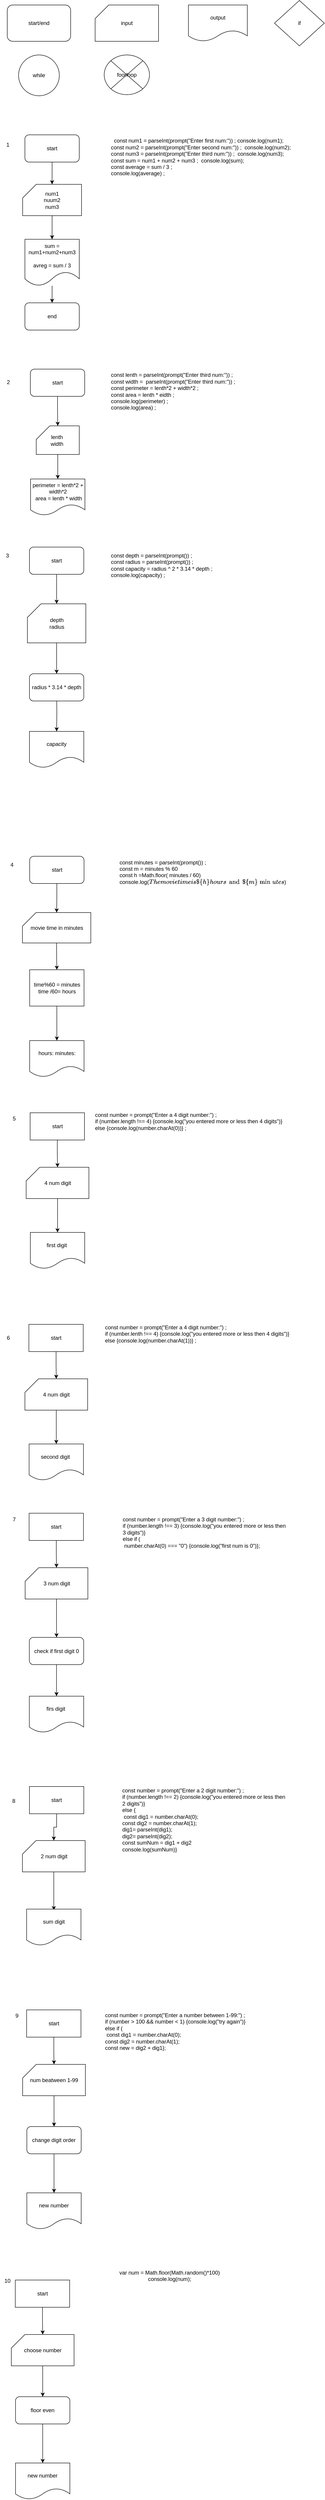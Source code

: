 <mxfile version="22.1.3" type="github">
  <diagram name="‫עמוד-1‬" id="b3e_gvgMo6vx1o-5YISL">
    <mxGraphModel dx="687" dy="740" grid="0" gridSize="10" guides="1" tooltips="1" connect="1" arrows="1" fold="1" page="1" pageScale="1" pageWidth="827" pageHeight="1169" math="0" shadow="0">
      <root>
        <mxCell id="0" />
        <mxCell id="1" parent="0" />
        <mxCell id="d4xMJePIRtDY04kefQE2-1" value="start/end" style="rounded=1;whiteSpace=wrap;html=1;" vertex="1" parent="1">
          <mxGeometry x="40" y="40" width="140" height="80" as="geometry" />
        </mxCell>
        <mxCell id="d4xMJePIRtDY04kefQE2-2" value="input" style="shape=card;whiteSpace=wrap;html=1;" vertex="1" parent="1">
          <mxGeometry x="234" y="40" width="140" height="80" as="geometry" />
        </mxCell>
        <mxCell id="d4xMJePIRtDY04kefQE2-3" value="output" style="shape=document;whiteSpace=wrap;html=1;boundedLbl=1;" vertex="1" parent="1">
          <mxGeometry x="440" y="40" width="130" height="80" as="geometry" />
        </mxCell>
        <mxCell id="d4xMJePIRtDY04kefQE2-4" value="while" style="ellipse;whiteSpace=wrap;html=1;aspect=fixed;" vertex="1" parent="1">
          <mxGeometry x="65" y="150" width="90" height="90" as="geometry" />
        </mxCell>
        <mxCell id="d4xMJePIRtDY04kefQE2-5" value="foorloop&lt;br&gt;" style="shape=sumEllipse;perimeter=ellipsePerimeter;whiteSpace=wrap;html=1;backgroundOutline=1;" vertex="1" parent="1">
          <mxGeometry x="254" y="150" width="100" height="87.5" as="geometry" />
        </mxCell>
        <mxCell id="d4xMJePIRtDY04kefQE2-6" value="if" style="rhombus;whiteSpace=wrap;html=1;" vertex="1" parent="1">
          <mxGeometry x="630" y="30" width="110" height="100" as="geometry" />
        </mxCell>
        <mxCell id="d4xMJePIRtDY04kefQE2-9" value="" style="edgeStyle=orthogonalEdgeStyle;rounded=0;orthogonalLoop=1;jettySize=auto;html=1;" edge="1" parent="1" source="d4xMJePIRtDY04kefQE2-7" target="d4xMJePIRtDY04kefQE2-8">
          <mxGeometry relative="1" as="geometry" />
        </mxCell>
        <mxCell id="d4xMJePIRtDY04kefQE2-7" value="start" style="rounded=1;whiteSpace=wrap;html=1;" vertex="1" parent="1">
          <mxGeometry x="79" y="326" width="120" height="60" as="geometry" />
        </mxCell>
        <mxCell id="d4xMJePIRtDY04kefQE2-11" value="" style="edgeStyle=orthogonalEdgeStyle;rounded=0;orthogonalLoop=1;jettySize=auto;html=1;" edge="1" parent="1" source="d4xMJePIRtDY04kefQE2-8" target="d4xMJePIRtDY04kefQE2-10">
          <mxGeometry relative="1" as="geometry" />
        </mxCell>
        <mxCell id="d4xMJePIRtDY04kefQE2-8" value="num1&lt;br&gt;nuum2&lt;br&gt;num3" style="shape=card;whiteSpace=wrap;html=1;" vertex="1" parent="1">
          <mxGeometry x="74" y="435" width="130" height="69" as="geometry" />
        </mxCell>
        <mxCell id="d4xMJePIRtDY04kefQE2-13" value="" style="edgeStyle=orthogonalEdgeStyle;rounded=0;orthogonalLoop=1;jettySize=auto;html=1;" edge="1" parent="1" source="d4xMJePIRtDY04kefQE2-10" target="d4xMJePIRtDY04kefQE2-12">
          <mxGeometry relative="1" as="geometry" />
        </mxCell>
        <mxCell id="d4xMJePIRtDY04kefQE2-10" value="sum = num1+num2+num3&lt;br&gt;&lt;br&gt;avreg = sum / 3" style="shape=document;whiteSpace=wrap;html=1;boundedLbl=1;" vertex="1" parent="1">
          <mxGeometry x="79" y="556" width="120" height="102.5" as="geometry" />
        </mxCell>
        <mxCell id="d4xMJePIRtDY04kefQE2-12" value="end" style="rounded=1;whiteSpace=wrap;html=1;" vertex="1" parent="1">
          <mxGeometry x="79" y="696" width="120" height="60" as="geometry" />
        </mxCell>
        <mxCell id="d4xMJePIRtDY04kefQE2-15" value="&lt;div&gt;&amp;nbsp; const num1 = parseInt(prompt(&quot;Enter first num:&quot;)) ; console.log(num1);&lt;/div&gt;&lt;div&gt;const num2 = parseInt(prompt(&quot;Enter second num:&quot;)) ;&amp;nbsp; console.log(num2);&lt;/div&gt;&lt;div&gt;const num3 = parseInt(prompt(&quot;Enter third num:&quot;)) ;&amp;nbsp; console.log(num3);&lt;/div&gt;&lt;div style=&quot;&quot;&gt;const sum = num1 + num2 + num3 ;&amp;nbsp; console.log(sum);&lt;/div&gt;&lt;div&gt;const average = sum / 3 ;&amp;nbsp;&lt;/div&gt;&lt;div&gt;console.log(average) ;&lt;/div&gt;" style="text;html=1;align=left;verticalAlign=middle;resizable=0;points=[];autosize=1;strokeColor=none;fillColor=none;" vertex="1" parent="1">
          <mxGeometry x="267" y="326" width="415" height="98" as="geometry" />
        </mxCell>
        <mxCell id="d4xMJePIRtDY04kefQE2-20" value="" style="edgeStyle=orthogonalEdgeStyle;rounded=0;orthogonalLoop=1;jettySize=auto;html=1;" edge="1" parent="1" source="d4xMJePIRtDY04kefQE2-16" target="d4xMJePIRtDY04kefQE2-19">
          <mxGeometry relative="1" as="geometry" />
        </mxCell>
        <mxCell id="d4xMJePIRtDY04kefQE2-16" value="start" style="rounded=1;whiteSpace=wrap;html=1;" vertex="1" parent="1">
          <mxGeometry x="91" y="842" width="120" height="60" as="geometry" />
        </mxCell>
        <mxCell id="d4xMJePIRtDY04kefQE2-22" value="" style="edgeStyle=orthogonalEdgeStyle;rounded=0;orthogonalLoop=1;jettySize=auto;html=1;" edge="1" parent="1" source="d4xMJePIRtDY04kefQE2-19" target="d4xMJePIRtDY04kefQE2-21">
          <mxGeometry relative="1" as="geometry" />
        </mxCell>
        <mxCell id="d4xMJePIRtDY04kefQE2-19" value="lenth&amp;nbsp;&lt;br&gt;width&amp;nbsp;&lt;br&gt;" style="shape=card;whiteSpace=wrap;html=1;" vertex="1" parent="1">
          <mxGeometry x="104" y="967" width="95" height="63" as="geometry" />
        </mxCell>
        <mxCell id="d4xMJePIRtDY04kefQE2-21" value="perimeter = lenth*2 + width*2&lt;br&gt;&amp;nbsp;area = lenth * width" style="shape=document;whiteSpace=wrap;html=1;boundedLbl=1;" vertex="1" parent="1">
          <mxGeometry x="91.5" y="1084" width="120" height="80" as="geometry" />
        </mxCell>
        <mxCell id="d4xMJePIRtDY04kefQE2-23" value="const lenth =&amp;nbsp;parseInt(prompt(&quot;Enter third num:&quot;)) ;&amp;nbsp;&lt;br&gt;const width =&amp;nbsp;&amp;nbsp;parseInt(prompt(&quot;Enter third num:&quot;)) ;&amp;nbsp;&lt;br&gt;const perimeter = lenth*2 + width*2 ;&lt;br&gt;const area = lenth * eidth ;&lt;br&gt;console.log(perimeter) ;&lt;br&gt;console.log(area) ;&amp;nbsp;" style="text;html=1;align=left;verticalAlign=middle;resizable=0;points=[];autosize=1;strokeColor=none;fillColor=none;" vertex="1" parent="1">
          <mxGeometry x="267" y="842" width="296" height="98" as="geometry" />
        </mxCell>
        <mxCell id="d4xMJePIRtDY04kefQE2-29" value="" style="edgeStyle=orthogonalEdgeStyle;rounded=0;orthogonalLoop=1;jettySize=auto;html=1;" edge="1" parent="1" source="d4xMJePIRtDY04kefQE2-25" target="d4xMJePIRtDY04kefQE2-28">
          <mxGeometry relative="1" as="geometry" />
        </mxCell>
        <mxCell id="d4xMJePIRtDY04kefQE2-25" value="start" style="rounded=1;whiteSpace=wrap;html=1;" vertex="1" parent="1">
          <mxGeometry x="89" y="1234" width="120" height="60" as="geometry" />
        </mxCell>
        <mxCell id="d4xMJePIRtDY04kefQE2-31" value="" style="edgeStyle=orthogonalEdgeStyle;rounded=0;orthogonalLoop=1;jettySize=auto;html=1;" edge="1" parent="1" target="d4xMJePIRtDY04kefQE2-30">
          <mxGeometry relative="1" as="geometry">
            <mxPoint x="149" y="1555" as="sourcePoint" />
          </mxGeometry>
        </mxCell>
        <mxCell id="d4xMJePIRtDY04kefQE2-46" value="" style="edgeStyle=orthogonalEdgeStyle;rounded=0;orthogonalLoop=1;jettySize=auto;html=1;" edge="1" parent="1" source="d4xMJePIRtDY04kefQE2-28" target="d4xMJePIRtDY04kefQE2-45">
          <mxGeometry relative="1" as="geometry" />
        </mxCell>
        <mxCell id="d4xMJePIRtDY04kefQE2-28" value="depth&lt;br&gt;radius" style="shape=card;whiteSpace=wrap;html=1;" vertex="1" parent="1">
          <mxGeometry x="84.5" y="1359" width="129" height="86" as="geometry" />
        </mxCell>
        <mxCell id="d4xMJePIRtDY04kefQE2-30" value="capacity" style="shape=document;whiteSpace=wrap;html=1;boundedLbl=1;" vertex="1" parent="1">
          <mxGeometry x="89" y="1640" width="120" height="80" as="geometry" />
        </mxCell>
        <mxCell id="d4xMJePIRtDY04kefQE2-35" value="const depth =&amp;nbsp;parseInt(prompt()) ;&lt;br&gt;const radius =&amp;nbsp;parseInt(prompt()) ;&lt;br&gt;const capacity = radius ^ 2 * 3.14 * depth ;&lt;br&gt;console.log(capacity) ;" style="text;html=1;align=left;verticalAlign=middle;resizable=0;points=[];autosize=1;strokeColor=none;fillColor=none;" vertex="1" parent="1">
          <mxGeometry x="267" y="1239" width="242" height="70" as="geometry" />
        </mxCell>
        <mxCell id="d4xMJePIRtDY04kefQE2-38" value="" style="edgeStyle=orthogonalEdgeStyle;rounded=0;orthogonalLoop=1;jettySize=auto;html=1;" edge="1" parent="1" source="d4xMJePIRtDY04kefQE2-36" target="d4xMJePIRtDY04kefQE2-37">
          <mxGeometry relative="1" as="geometry" />
        </mxCell>
        <mxCell id="d4xMJePIRtDY04kefQE2-36" value="start" style="rounded=1;whiteSpace=wrap;html=1;" vertex="1" parent="1">
          <mxGeometry x="89.5" y="1915" width="120" height="60" as="geometry" />
        </mxCell>
        <mxCell id="d4xMJePIRtDY04kefQE2-42" value="" style="edgeStyle=orthogonalEdgeStyle;rounded=0;orthogonalLoop=1;jettySize=auto;html=1;" edge="1" parent="1" source="d4xMJePIRtDY04kefQE2-37" target="d4xMJePIRtDY04kefQE2-41">
          <mxGeometry relative="1" as="geometry" />
        </mxCell>
        <mxCell id="d4xMJePIRtDY04kefQE2-37" value="movie time in minutes&lt;br&gt;" style="shape=card;whiteSpace=wrap;html=1;" vertex="1" parent="1">
          <mxGeometry x="73.5" y="2039" width="151" height="67" as="geometry" />
        </mxCell>
        <mxCell id="d4xMJePIRtDY04kefQE2-48" value="" style="edgeStyle=orthogonalEdgeStyle;rounded=0;orthogonalLoop=1;jettySize=auto;html=1;" edge="1" parent="1" source="d4xMJePIRtDY04kefQE2-41" target="d4xMJePIRtDY04kefQE2-47">
          <mxGeometry relative="1" as="geometry" />
        </mxCell>
        <mxCell id="d4xMJePIRtDY04kefQE2-41" value="time%60 = minutes&lt;br&gt;time /60= hours" style="shape=document;whiteSpace=wrap;html=1;boundedLbl=1;size=0;" vertex="1" parent="1">
          <mxGeometry x="89.5" y="2165" width="120" height="80" as="geometry" />
        </mxCell>
        <mxCell id="d4xMJePIRtDY04kefQE2-45" value="radius * 3.14 * depth" style="rounded=1;whiteSpace=wrap;html=1;" vertex="1" parent="1">
          <mxGeometry x="89" y="1513" width="120" height="60" as="geometry" />
        </mxCell>
        <mxCell id="d4xMJePIRtDY04kefQE2-47" value="hours: minutes:" style="shape=document;whiteSpace=wrap;html=1;boundedLbl=1;" vertex="1" parent="1">
          <mxGeometry x="89.5" y="2321" width="120" height="80" as="geometry" />
        </mxCell>
        <mxCell id="d4xMJePIRtDY04kefQE2-51" value="" style="edgeStyle=orthogonalEdgeStyle;rounded=0;orthogonalLoop=1;jettySize=auto;html=1;" edge="1" parent="1" source="d4xMJePIRtDY04kefQE2-49" target="d4xMJePIRtDY04kefQE2-50">
          <mxGeometry relative="1" as="geometry" />
        </mxCell>
        <mxCell id="d4xMJePIRtDY04kefQE2-49" value="start" style="whiteSpace=wrap;html=1;" vertex="1" parent="1">
          <mxGeometry x="90.5" y="2480" width="120" height="60" as="geometry" />
        </mxCell>
        <mxCell id="d4xMJePIRtDY04kefQE2-55" value="" style="edgeStyle=orthogonalEdgeStyle;rounded=0;orthogonalLoop=1;jettySize=auto;html=1;" edge="1" parent="1" source="d4xMJePIRtDY04kefQE2-50" target="d4xMJePIRtDY04kefQE2-54">
          <mxGeometry relative="1" as="geometry" />
        </mxCell>
        <mxCell id="d4xMJePIRtDY04kefQE2-50" value="4 num digit" style="shape=card;whiteSpace=wrap;html=1;" vertex="1" parent="1">
          <mxGeometry x="81.75" y="2600" width="138.5" height="69" as="geometry" />
        </mxCell>
        <mxCell id="d4xMJePIRtDY04kefQE2-54" value="first digit&amp;nbsp;" style="shape=document;whiteSpace=wrap;html=1;boundedLbl=1;" vertex="1" parent="1">
          <mxGeometry x="91" y="2743.5" width="120" height="80" as="geometry" />
        </mxCell>
        <mxCell id="d4xMJePIRtDY04kefQE2-59" value="" style="edgeStyle=orthogonalEdgeStyle;rounded=0;orthogonalLoop=1;jettySize=auto;html=1;" edge="1" source="d4xMJePIRtDY04kefQE2-60" target="d4xMJePIRtDY04kefQE2-62" parent="1">
          <mxGeometry relative="1" as="geometry" />
        </mxCell>
        <mxCell id="d4xMJePIRtDY04kefQE2-60" value="start" style="whiteSpace=wrap;html=1;" vertex="1" parent="1">
          <mxGeometry x="87.75" y="2946" width="120" height="60" as="geometry" />
        </mxCell>
        <mxCell id="d4xMJePIRtDY04kefQE2-61" value="" style="edgeStyle=orthogonalEdgeStyle;rounded=0;orthogonalLoop=1;jettySize=auto;html=1;" edge="1" source="d4xMJePIRtDY04kefQE2-62" target="d4xMJePIRtDY04kefQE2-63" parent="1">
          <mxGeometry relative="1" as="geometry" />
        </mxCell>
        <mxCell id="d4xMJePIRtDY04kefQE2-62" value="4 num digit" style="shape=card;whiteSpace=wrap;html=1;" vertex="1" parent="1">
          <mxGeometry x="79" y="3066" width="138.5" height="69" as="geometry" />
        </mxCell>
        <mxCell id="d4xMJePIRtDY04kefQE2-63" value="second digit&amp;nbsp;" style="shape=document;whiteSpace=wrap;html=1;boundedLbl=1;" vertex="1" parent="1">
          <mxGeometry x="88.25" y="3209.5" width="120" height="80" as="geometry" />
        </mxCell>
        <mxCell id="d4xMJePIRtDY04kefQE2-64" value="" style="edgeStyle=orthogonalEdgeStyle;rounded=0;orthogonalLoop=1;jettySize=auto;html=1;" edge="1" parent="1" source="d4xMJePIRtDY04kefQE2-65" target="d4xMJePIRtDY04kefQE2-67">
          <mxGeometry relative="1" as="geometry" />
        </mxCell>
        <mxCell id="d4xMJePIRtDY04kefQE2-65" value="start" style="whiteSpace=wrap;html=1;" vertex="1" parent="1">
          <mxGeometry x="88.25" y="3362" width="120" height="60" as="geometry" />
        </mxCell>
        <mxCell id="d4xMJePIRtDY04kefQE2-70" value="" style="edgeStyle=orthogonalEdgeStyle;rounded=0;orthogonalLoop=1;jettySize=auto;html=1;" edge="1" parent="1" source="d4xMJePIRtDY04kefQE2-67" target="d4xMJePIRtDY04kefQE2-69">
          <mxGeometry relative="1" as="geometry" />
        </mxCell>
        <mxCell id="d4xMJePIRtDY04kefQE2-67" value="3 num digit" style="shape=card;whiteSpace=wrap;html=1;" vertex="1" parent="1">
          <mxGeometry x="79.5" y="3482" width="138.5" height="69" as="geometry" />
        </mxCell>
        <mxCell id="d4xMJePIRtDY04kefQE2-68" value="firs digit&amp;nbsp;" style="shape=document;whiteSpace=wrap;html=1;boundedLbl=1;" vertex="1" parent="1">
          <mxGeometry x="88.75" y="3765" width="120" height="80" as="geometry" />
        </mxCell>
        <mxCell id="d4xMJePIRtDY04kefQE2-71" value="" style="edgeStyle=orthogonalEdgeStyle;rounded=0;orthogonalLoop=1;jettySize=auto;html=1;" edge="1" parent="1" source="d4xMJePIRtDY04kefQE2-69" target="d4xMJePIRtDY04kefQE2-68">
          <mxGeometry relative="1" as="geometry" />
        </mxCell>
        <mxCell id="d4xMJePIRtDY04kefQE2-69" value="check if first digit 0" style="rounded=1;whiteSpace=wrap;html=1;" vertex="1" parent="1">
          <mxGeometry x="88.75" y="3635.5" width="120" height="60" as="geometry" />
        </mxCell>
        <mxCell id="d4xMJePIRtDY04kefQE2-72" value="" style="edgeStyle=orthogonalEdgeStyle;rounded=0;orthogonalLoop=1;jettySize=auto;html=1;" edge="1" parent="1" source="d4xMJePIRtDY04kefQE2-73" target="d4xMJePIRtDY04kefQE2-75">
          <mxGeometry relative="1" as="geometry" />
        </mxCell>
        <mxCell id="d4xMJePIRtDY04kefQE2-73" value="start" style="whiteSpace=wrap;html=1;" vertex="1" parent="1">
          <mxGeometry x="89" y="3964" width="120" height="60" as="geometry" />
        </mxCell>
        <mxCell id="d4xMJePIRtDY04kefQE2-74" value="" style="edgeStyle=orthogonalEdgeStyle;rounded=0;orthogonalLoop=1;jettySize=auto;html=1;" edge="1" parent="1" source="d4xMJePIRtDY04kefQE2-75">
          <mxGeometry relative="1" as="geometry">
            <mxPoint x="142.8" y="4236.5" as="targetPoint" />
          </mxGeometry>
        </mxCell>
        <mxCell id="d4xMJePIRtDY04kefQE2-75" value="2 num digit" style="shape=card;whiteSpace=wrap;html=1;" vertex="1" parent="1">
          <mxGeometry x="73.5" y="4083" width="138.5" height="69" as="geometry" />
        </mxCell>
        <mxCell id="d4xMJePIRtDY04kefQE2-79" value="5&lt;br&gt;" style="text;html=1;align=center;verticalAlign=middle;resizable=0;points=[];autosize=1;strokeColor=none;fillColor=none;" vertex="1" parent="1">
          <mxGeometry x="42" y="2480" width="25" height="26" as="geometry" />
        </mxCell>
        <mxCell id="d4xMJePIRtDY04kefQE2-80" value="6" style="text;html=1;align=center;verticalAlign=middle;resizable=0;points=[];autosize=1;strokeColor=none;fillColor=none;" vertex="1" parent="1">
          <mxGeometry x="29" y="2963" width="25" height="26" as="geometry" />
        </mxCell>
        <mxCell id="d4xMJePIRtDY04kefQE2-81" value="7" style="text;html=1;align=center;verticalAlign=middle;resizable=0;points=[];autosize=1;strokeColor=none;fillColor=none;" vertex="1" parent="1">
          <mxGeometry x="42" y="3363" width="25" height="26" as="geometry" />
        </mxCell>
        <mxCell id="d4xMJePIRtDY04kefQE2-82" value="sum digit" style="shape=document;whiteSpace=wrap;html=1;boundedLbl=1;" vertex="1" parent="1">
          <mxGeometry x="82.75" y="4234" width="120" height="80" as="geometry" />
        </mxCell>
        <mxCell id="d4xMJePIRtDY04kefQE2-83" value="" style="edgeStyle=orthogonalEdgeStyle;rounded=0;orthogonalLoop=1;jettySize=auto;html=1;" edge="1" parent="1" source="d4xMJePIRtDY04kefQE2-84" target="d4xMJePIRtDY04kefQE2-86">
          <mxGeometry relative="1" as="geometry" />
        </mxCell>
        <mxCell id="d4xMJePIRtDY04kefQE2-84" value="start" style="whiteSpace=wrap;html=1;" vertex="1" parent="1">
          <mxGeometry x="82.75" y="4456" width="120" height="60" as="geometry" />
        </mxCell>
        <mxCell id="d4xMJePIRtDY04kefQE2-85" value="" style="edgeStyle=orthogonalEdgeStyle;rounded=0;orthogonalLoop=1;jettySize=auto;html=1;" edge="1" parent="1" source="d4xMJePIRtDY04kefQE2-86" target="d4xMJePIRtDY04kefQE2-89">
          <mxGeometry relative="1" as="geometry" />
        </mxCell>
        <mxCell id="d4xMJePIRtDY04kefQE2-86" value="num beatween 1-99" style="shape=card;whiteSpace=wrap;html=1;" vertex="1" parent="1">
          <mxGeometry x="74" y="4576" width="138.5" height="69" as="geometry" />
        </mxCell>
        <mxCell id="d4xMJePIRtDY04kefQE2-87" value="new number" style="shape=document;whiteSpace=wrap;html=1;boundedLbl=1;" vertex="1" parent="1">
          <mxGeometry x="83.25" y="4859" width="120" height="80" as="geometry" />
        </mxCell>
        <mxCell id="d4xMJePIRtDY04kefQE2-88" value="" style="edgeStyle=orthogonalEdgeStyle;rounded=0;orthogonalLoop=1;jettySize=auto;html=1;" edge="1" parent="1" source="d4xMJePIRtDY04kefQE2-89" target="d4xMJePIRtDY04kefQE2-87">
          <mxGeometry relative="1" as="geometry" />
        </mxCell>
        <mxCell id="d4xMJePIRtDY04kefQE2-89" value="change digit order" style="rounded=1;whiteSpace=wrap;html=1;" vertex="1" parent="1">
          <mxGeometry x="83.25" y="4713" width="120" height="60" as="geometry" />
        </mxCell>
        <mxCell id="d4xMJePIRtDY04kefQE2-90" value="" style="edgeStyle=orthogonalEdgeStyle;rounded=0;orthogonalLoop=1;jettySize=auto;html=1;" edge="1" parent="1" source="d4xMJePIRtDY04kefQE2-91" target="d4xMJePIRtDY04kefQE2-93">
          <mxGeometry relative="1" as="geometry" />
        </mxCell>
        <mxCell id="d4xMJePIRtDY04kefQE2-91" value="start" style="whiteSpace=wrap;html=1;" vertex="1" parent="1">
          <mxGeometry x="57.75" y="5051" width="120" height="60" as="geometry" />
        </mxCell>
        <mxCell id="d4xMJePIRtDY04kefQE2-92" value="" style="edgeStyle=orthogonalEdgeStyle;rounded=0;orthogonalLoop=1;jettySize=auto;html=1;" edge="1" parent="1" source="d4xMJePIRtDY04kefQE2-93" target="d4xMJePIRtDY04kefQE2-96">
          <mxGeometry relative="1" as="geometry" />
        </mxCell>
        <mxCell id="d4xMJePIRtDY04kefQE2-93" value="choose number" style="shape=card;whiteSpace=wrap;html=1;" vertex="1" parent="1">
          <mxGeometry x="49" y="5171" width="138.5" height="69" as="geometry" />
        </mxCell>
        <mxCell id="d4xMJePIRtDY04kefQE2-94" value="new number" style="shape=document;whiteSpace=wrap;html=1;boundedLbl=1;" vertex="1" parent="1">
          <mxGeometry x="58.25" y="5454" width="120" height="80" as="geometry" />
        </mxCell>
        <mxCell id="d4xMJePIRtDY04kefQE2-95" value="" style="edgeStyle=orthogonalEdgeStyle;rounded=0;orthogonalLoop=1;jettySize=auto;html=1;" edge="1" parent="1" source="d4xMJePIRtDY04kefQE2-96" target="d4xMJePIRtDY04kefQE2-94">
          <mxGeometry relative="1" as="geometry" />
        </mxCell>
        <mxCell id="d4xMJePIRtDY04kefQE2-96" value="floor even" style="rounded=1;whiteSpace=wrap;html=1;" vertex="1" parent="1">
          <mxGeometry x="58.25" y="5308" width="120" height="60" as="geometry" />
        </mxCell>
        <mxCell id="d4xMJePIRtDY04kefQE2-97" value="1" style="text;html=1;align=center;verticalAlign=middle;resizable=0;points=[];autosize=1;strokeColor=none;fillColor=none;" vertex="1" parent="1">
          <mxGeometry x="28" y="335" width="25" height="26" as="geometry" />
        </mxCell>
        <mxCell id="d4xMJePIRtDY04kefQE2-98" value="2" style="text;html=1;align=center;verticalAlign=middle;resizable=0;points=[];autosize=1;strokeColor=none;fillColor=none;" vertex="1" parent="1">
          <mxGeometry x="29" y="858" width="25" height="26" as="geometry" />
        </mxCell>
        <mxCell id="d4xMJePIRtDY04kefQE2-99" value="3" style="text;html=1;align=center;verticalAlign=middle;resizable=0;points=[];autosize=1;strokeColor=none;fillColor=none;" vertex="1" parent="1">
          <mxGeometry x="27" y="1240" width="25" height="26" as="geometry" />
        </mxCell>
        <mxCell id="d4xMJePIRtDY04kefQE2-100" value="4" style="text;html=1;align=center;verticalAlign=middle;resizable=0;points=[];autosize=1;strokeColor=none;fillColor=none;" vertex="1" parent="1">
          <mxGeometry x="37" y="1921" width="25" height="26" as="geometry" />
        </mxCell>
        <mxCell id="d4xMJePIRtDY04kefQE2-101" value="const minutes =&amp;nbsp;parseInt(prompt()) ;&lt;br&gt;const m = minutes % 60&lt;br&gt;const h =Math.floor( minutes / 60)&lt;br&gt;console.log(`The movie time is ${h} hours and ${m} minutes`)&amp;nbsp;" style="text;html=1;align=left;verticalAlign=middle;resizable=0;points=[];autosize=1;strokeColor=none;fillColor=none;" vertex="1" parent="1">
          <mxGeometry x="286" y="1915" width="347" height="70" as="geometry" />
        </mxCell>
        <mxCell id="d4xMJePIRtDY04kefQE2-102" value="const number = prompt(&quot;Enter a 4 digit number:&quot;) ;&lt;br&gt;if (number.length !== 4) {console.log(&quot;you entered more or less then 4 digits&quot;)} &lt;br&gt;else {console.log(number.charAt(0))} ;" style="text;html=1;align=left;verticalAlign=middle;resizable=0;points=[];autosize=1;strokeColor=none;fillColor=none;" vertex="1" parent="1">
          <mxGeometry x="232" y="2471" width="431" height="55" as="geometry" />
        </mxCell>
        <mxCell id="d4xMJePIRtDY04kefQE2-103" value="const number = prompt(&quot;Enter a 4 digit number:&quot;) ;&lt;br&gt;if (number.lenth !== 4) {console.log(&quot;you entered more or less then 4 digits&quot;)}&lt;br&gt;else {console.log(number.charAt(1))} ;" style="text;html=1;align=left;verticalAlign=middle;resizable=0;points=[];autosize=1;strokeColor=none;fillColor=none;" vertex="1" parent="1">
          <mxGeometry x="254" y="2939" width="425" height="55" as="geometry" />
        </mxCell>
        <mxCell id="d4xMJePIRtDY04kefQE2-104" value="8&lt;br&gt;" style="text;html=1;align=center;verticalAlign=middle;resizable=0;points=[];autosize=1;strokeColor=none;fillColor=none;" vertex="1" parent="1">
          <mxGeometry x="41" y="3983" width="25" height="26" as="geometry" />
        </mxCell>
        <mxCell id="d4xMJePIRtDY04kefQE2-105" value="const number = prompt(&quot;Enter a 3 digit number:&quot;) ;&#xa;if (number.length !== 3) {console.log(&quot;you entered more or less then 3 digits&quot;)}&#xa;else if (&#xa; number.charAt(0) === &quot;0&quot;) {console.log(&quot;first num is 0&quot;)};" style="text;whiteSpace=wrap;" vertex="1" parent="1">
          <mxGeometry x="293" y="3362" width="366" height="65" as="geometry" />
        </mxCell>
        <mxCell id="d4xMJePIRtDY04kefQE2-107" value="const number = prompt(&quot;Enter a 2 digit number:&quot;) ;&#xa;if (number.length !== 2) {console.log(&quot;you entered more or less then 2 digits&quot;)}&#xa;else {&#xa; const dig1 = number.charAt(0);&#xa;const dig2 = number.charAt(1);&#xa;dig1= parseInt(dig1);&#xa;dig2= parseInt(dig2);&#xa;const sumNum = dig1 + dig2&#xa;console.log(sumNum)}" style="text;whiteSpace=wrap;" vertex="1" parent="1">
          <mxGeometry x="291.5" y="3959" width="366" height="65" as="geometry" />
        </mxCell>
        <mxCell id="d4xMJePIRtDY04kefQE2-108" value="9" style="text;html=1;align=center;verticalAlign=middle;resizable=0;points=[];autosize=1;strokeColor=none;fillColor=none;" vertex="1" parent="1">
          <mxGeometry x="48" y="4456" width="25" height="26" as="geometry" />
        </mxCell>
        <mxCell id="d4xMJePIRtDY04kefQE2-109" value="const number = prompt(&quot;Enter a number between 1-99:&quot;) ;&#xa;if (number &gt; 100 &amp;&amp; number &lt; 1) {console.log(&quot;try again&quot;)}&#xa;else if (&#xa; const dig1 = number.charAt(0);&#xa;const dig2 = number.charAt(1);&#xa;const new = dig2 + dig1};" style="text;whiteSpace=wrap;" vertex="1" parent="1">
          <mxGeometry x="254" y="4453.5" width="366" height="65" as="geometry" />
        </mxCell>
        <mxCell id="d4xMJePIRtDY04kefQE2-110" value="10" style="text;html=1;align=center;verticalAlign=middle;resizable=0;points=[];autosize=1;strokeColor=none;fillColor=none;" vertex="1" parent="1">
          <mxGeometry x="24" y="5040" width="31" height="26" as="geometry" />
        </mxCell>
        <mxCell id="d4xMJePIRtDY04kefQE2-111" value="&lt;div&gt;var num = Math.floor(Math.random()*100)&lt;/div&gt;&lt;div&gt;console.log(num);&lt;/div&gt;&lt;div&gt;&lt;br&gt;&lt;/div&gt;" style="text;html=1;align=center;verticalAlign=middle;resizable=0;points=[];autosize=1;strokeColor=none;fillColor=none;" vertex="1" parent="1">
          <mxGeometry x="278" y="5021" width="240" height="55" as="geometry" />
        </mxCell>
      </root>
    </mxGraphModel>
  </diagram>
</mxfile>

